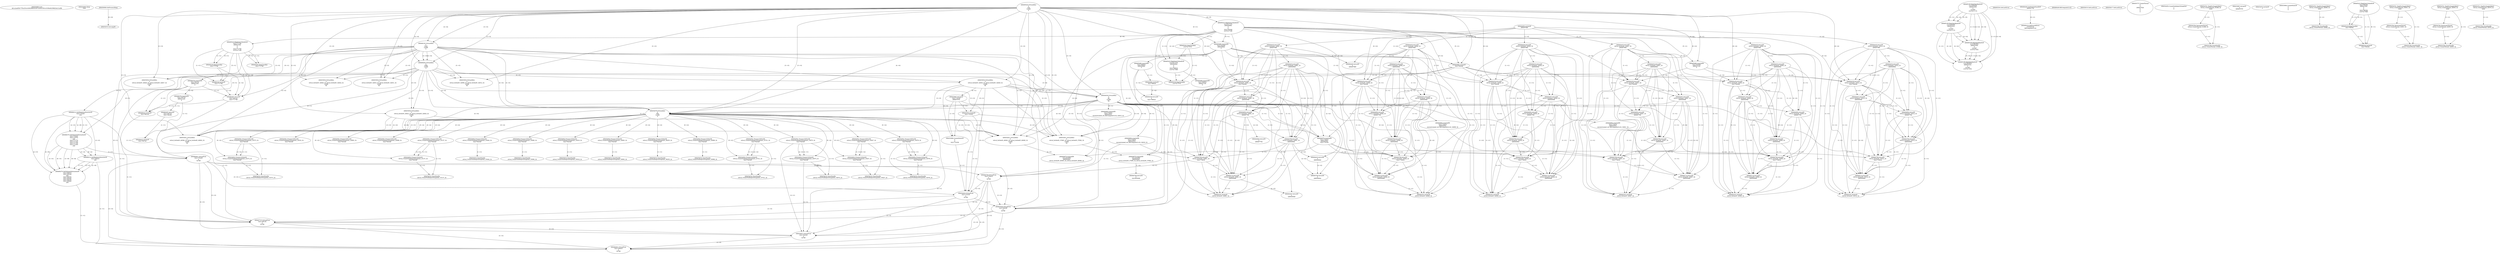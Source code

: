 // Global SCDG with merge call
digraph {
	0 [label="268454688.main
bb1a2ae65b1755a25cce3d4288bf30367c6c6e1b5cc4169eefe398d24e31e0fb"]
	1 [label="268454699.Sleep
1000"]
	2 [label="268450908.GetProcessHeap
"]
	3 [label="268465424.VirtualAlloc
0
128
12288
4"]
	4 [label="268465190.RegOpenKeyExW
2147483650
268501000
0
131097
2147417172"]
	5 [label="268465223.RegQueryValueExW
2147417376
268500984
0
0
3221762048
2147417188"]
	3 -> 5 [label="(0-->5)"]
	6 [label="268465254.GetLastError
"]
	7 [label="268465263.RegCloseKey
2147417376"]
	5 -> 7 [label="(1-->1)"]
	8 [label="268465489.wsprintfW
3221762048
268500964
0"]
	3 -> 8 [label="(0-->1)"]
	5 -> 8 [label="(5-->1)"]
	9 [label="268466183.VirtualAlloc
0
1024
12288
4"]
	3 -> 9 [label="(3-->3)"]
	3 -> 9 [label="(4-->4)"]
	10 [label="268466202.VirtualAlloc
0
3596
12288
4"]
	3 -> 10 [label="(3-->3)"]
	9 -> 10 [label="(3-->3)"]
	3 -> 10 [label="(4-->4)"]
	9 -> 10 [label="(4-->4)"]
	11 [label="268466212.GetWindowsDirectoryW
3221770240
256"]
	10 -> 11 [label="(0-->1)"]
	12 [label="268466270.GetVolumeInformationW
3221770240
3221770752
256
3221771776
3221771784
3221771780
3221771264
256"]
	10 -> 12 [label="(0-->1)"]
	11 -> 12 [label="(1-->1)"]
	11 -> 12 [label="(2-->3)"]
	11 -> 12 [label="(2-->8)"]
	13 [label="268465190.RegOpenKeyExW
2147483650
268501632
0
131097
2147417172"]
	4 -> 13 [label="(1-->1)"]
	4 -> 13 [label="(4-->4)"]
	4 -> 13 [label="(5-->5)"]
	14 [label="268465223.RegQueryValueExW
3221771788
268501592
0
0
3221771788
2147417188"]
	5 -> 14 [label="(6-->6)"]
	15 [label="268465239.RegCloseKey
3221771788"]
	14 -> 15 [label="(1-->1)"]
	14 -> 15 [label="(5-->1)"]
	16 [label="268466320.lstrlenW
3221771788"]
	14 -> 16 [label="(1-->1)"]
	14 -> 16 [label="(5-->1)"]
	15 -> 16 [label="(1-->1)"]
	17 [label="268466376.wsprintfW
3221766144
268501204
0"]
	9 -> 17 [label="(0-->1)"]
	18 [label="268466397.lstrcatW
3221766144
3221771788"]
	9 -> 18 [label="(0-->1)"]
	17 -> 18 [label="(1-->1)"]
	14 -> 18 [label="(1-->2)"]
	14 -> 18 [label="(5-->2)"]
	15 -> 18 [label="(1-->2)"]
	16 -> 18 [label="(1-->2)"]
	19 [label="268466409.GetModuleHandleW
268501752"]
	20 [label="268466416.GetProcAddress
270536744
RtlComputeCrc32"]
	19 -> 20 [label="(0-->1)"]
	21 [label="268466432.lstrlenW
3221766144"]
	9 -> 21 [label="(0-->1)"]
	17 -> 21 [label="(1-->1)"]
	18 -> 21 [label="(1-->1)"]
	22 [label="268466449.RtlComputeCrc32
"]
	23 [label="268466481.VirtualFree
3221770240
0
32768"]
	10 -> 23 [label="(0-->1)"]
	11 -> 23 [label="(1-->1)"]
	12 -> 23 [label="(1-->1)"]
	24 [label="268464882.lstrlenW
3221762048"]
	3 -> 24 [label="(0-->1)"]
	5 -> 24 [label="(5-->1)"]
	8 -> 24 [label="(1-->1)"]
	25 [label="268464893.lstrlenW
268497860"]
	26 [label="268453932.VirtualAlloc
0
retval_lstrlenW_32830_32_retval_lstrlenW_32829_32
12288
64"]
	3 -> 26 [label="(3-->3)"]
	9 -> 26 [label="(3-->3)"]
	10 -> 26 [label="(3-->3)"]
	27 [label="268453967.lstrcpyW
3221774336
268497976"]
	26 -> 27 [label="(0-->1)"]
	28 [label="268453974.lstrlenW
3221774336"]
	26 -> 28 [label="(0-->1)"]
	27 -> 28 [label="(1-->1)"]
	29 [label="268464425.lstrcatW
retval_lstrlenW_32881_32
268497860"]
	25 -> 29 [label="(1-->2)"]
	30 [label="268464433.lstrcatW
retval_lstrlenW_32881_32
268500944"]
	29 -> 30 [label="(1-->1)"]
	31 [label="268464439.lstrcatW
retval_lstrlenW_32881_32
3221762048"]
	29 -> 31 [label="(1-->1)"]
	30 -> 31 [label="(1-->1)"]
	3 -> 31 [label="(0-->2)"]
	5 -> 31 [label="(5-->2)"]
	8 -> 31 [label="(1-->2)"]
	24 -> 31 [label="(1-->2)"]
	32 [label="268464447.lstrcatW
retval_lstrlenW_32881_32
268500948"]
	29 -> 32 [label="(1-->1)"]
	30 -> 32 [label="(1-->1)"]
	31 -> 32 [label="(1-->1)"]
	33 [label="268464636.VirtualAlloc
0
66
12288
64"]
	3 -> 33 [label="(3-->3)"]
	9 -> 33 [label="(3-->3)"]
	10 -> 33 [label="(3-->3)"]
	26 -> 33 [label="(3-->3)"]
	26 -> 33 [label="(4-->4)"]
	34 [label="268464662.wsprintfW
3221778432
268500952
unconstrained_ret_RtlComputeCrc32_32818_32"]
	33 -> 34 [label="(0-->1)"]
	35 [label="268464692.lstrcatW
retval_lstrlenW_32881_32
268497764"]
	29 -> 35 [label="(1-->1)"]
	30 -> 35 [label="(1-->1)"]
	31 -> 35 [label="(1-->1)"]
	32 -> 35 [label="(1-->1)"]
	36 [label="268464700.lstrcatW
retval_lstrlenW_32881_32
268500944"]
	29 -> 36 [label="(1-->1)"]
	30 -> 36 [label="(1-->1)"]
	31 -> 36 [label="(1-->1)"]
	32 -> 36 [label="(1-->1)"]
	35 -> 36 [label="(1-->1)"]
	30 -> 36 [label="(2-->2)"]
	37 [label="268464706.lstrcatW
retval_lstrlenW_32881_32
3221778432"]
	29 -> 37 [label="(1-->1)"]
	30 -> 37 [label="(1-->1)"]
	31 -> 37 [label="(1-->1)"]
	32 -> 37 [label="(1-->1)"]
	35 -> 37 [label="(1-->1)"]
	36 -> 37 [label="(1-->1)"]
	33 -> 37 [label="(0-->2)"]
	34 -> 37 [label="(1-->2)"]
	38 [label="268464714.lstrcatW
retval_lstrlenW_32881_32
268500948"]
	29 -> 38 [label="(1-->1)"]
	30 -> 38 [label="(1-->1)"]
	31 -> 38 [label="(1-->1)"]
	32 -> 38 [label="(1-->1)"]
	35 -> 38 [label="(1-->1)"]
	36 -> 38 [label="(1-->1)"]
	37 -> 38 [label="(1-->1)"]
	32 -> 38 [label="(2-->2)"]
	39 [label="268464726.VirtualFree
3221778432
0
32768"]
	33 -> 39 [label="(0-->1)"]
	34 -> 39 [label="(1-->1)"]
	37 -> 39 [label="(2-->1)"]
	23 -> 39 [label="(3-->3)"]
	40 [label="268464767.lstrlenW
retval_lstrlenW_32881_32"]
	29 -> 40 [label="(1-->1)"]
	30 -> 40 [label="(1-->1)"]
	31 -> 40 [label="(1-->1)"]
	32 -> 40 [label="(1-->1)"]
	35 -> 40 [label="(1-->1)"]
	36 -> 40 [label="(1-->1)"]
	37 -> 40 [label="(1-->1)"]
	38 -> 40 [label="(1-->1)"]
	41 [label="268453998.CreateMutexW
0
0
3221774336"]
	26 -> 41 [label="(0-->3)"]
	27 -> 41 [label="(1-->3)"]
	28 -> 41 [label="(1-->3)"]
	42 [label="268454010.GetLastError
"]
	43 [label="268454017.GetLastError
"]
	44 [label="268454043.VirtualFree
3221774336
0
32768"]
	26 -> 44 [label="(0-->1)"]
	27 -> 44 [label="(1-->1)"]
	28 -> 44 [label="(1-->1)"]
	41 -> 44 [label="(3-->1)"]
	23 -> 44 [label="(3-->3)"]
	39 -> 44 [label="(3-->3)"]
	45 [label="268467629.VirtualFree
3221762048
0
32768"]
	3 -> 45 [label="(0-->1)"]
	5 -> 45 [label="(5-->1)"]
	8 -> 45 [label="(1-->1)"]
	24 -> 45 [label="(1-->1)"]
	31 -> 45 [label="(2-->1)"]
	23 -> 45 [label="(3-->3)"]
	39 -> 45 [label="(3-->3)"]
	44 -> 45 [label="(3-->3)"]
	46 [label="268467737.VirtualFree
3221766144
0
32768"]
	9 -> 46 [label="(0-->1)"]
	17 -> 46 [label="(1-->1)"]
	18 -> 46 [label="(1-->1)"]
	21 -> 46 [label="(1-->1)"]
	23 -> 46 [label="(3-->3)"]
	39 -> 46 [label="(3-->3)"]
	44 -> 46 [label="(3-->3)"]
	45 -> 46 [label="(3-->3)"]
	47 [label="268454737.CreateThread
0
0
268447024
0
0
0"]
	48 [label="268454450.CreateToolhelp32Snapshot
2
0"]
	49 [label="268454476.VirtualAlloc
0
556
12288
4"]
	3 -> 49 [label="(3-->3)"]
	9 -> 49 [label="(3-->3)"]
	10 -> 49 [label="(3-->3)"]
	26 -> 49 [label="(3-->3)"]
	33 -> 49 [label="(3-->3)"]
	3 -> 49 [label="(4-->4)"]
	9 -> 49 [label="(4-->4)"]
	10 -> 49 [label="(4-->4)"]
	50 [label="268454501.Process32FirstW
retval_CreateToolhelp32Snapshot_33675_32
3221782528"]
	49 -> 50 [label="(0-->2)"]
	51 [label="268454533.lstrcmpiW
"]
	2 -> 51 [label="(0-->0)"]
	52 [label="268454602.Process32NextW
retval_CreateToolhelp32Snapshot_33675_32
3221782528"]
	50 -> 52 [label="(1-->1)"]
	49 -> 52 [label="(0-->2)"]
	50 -> 52 [label="(2-->2)"]
	53 [label="268454627.VirtualFree
3221782528
0
32768"]
	49 -> 53 [label="(0-->1)"]
	50 -> 53 [label="(2-->1)"]
	52 -> 53 [label="(2-->1)"]
	23 -> 53 [label="(3-->3)"]
	39 -> 53 [label="(3-->3)"]
	44 -> 53 [label="(3-->3)"]
	45 -> 53 [label="(3-->3)"]
	46 -> 53 [label="(3-->3)"]
	54 [label="268454634.CloseHandle
retval_CreateToolhelp32Snapshot_33675_32"]
	50 -> 54 [label="(1-->1)"]
	52 -> 54 [label="(1-->1)"]
	55 [label="268465190.RegOpenKeyExW
2147483650
268501000
0
131097
2147417052"]
	4 -> 55 [label="(1-->1)"]
	13 -> 55 [label="(1-->1)"]
	4 -> 55 [label="(2-->2)"]
	4 -> 55 [label="(4-->4)"]
	13 -> 55 [label="(4-->4)"]
	56 [label="268465489.wsprintfW
3221786624
268500964
0"]
	8 -> 56 [label="(2-->2)"]
	57 [label="268466212.GetWindowsDirectoryW
3221794816
256"]
	11 -> 57 [label="(2-->2)"]
	12 -> 57 [label="(3-->2)"]
	12 -> 57 [label="(8-->2)"]
	58 [label="268466270.GetVolumeInformationW
3221794816
3221795328
256
3221796352
3221796360
3221796356
3221795840
256"]
	57 -> 58 [label="(1-->1)"]
	11 -> 58 [label="(2-->3)"]
	12 -> 58 [label="(3-->3)"]
	12 -> 58 [label="(8-->3)"]
	57 -> 58 [label="(2-->3)"]
	11 -> 58 [label="(2-->8)"]
	12 -> 58 [label="(3-->8)"]
	12 -> 58 [label="(8-->8)"]
	57 -> 58 [label="(2-->8)"]
	59 [label="268465190.RegOpenKeyExW
2147483650
268501632
0
131097
2147417052"]
	4 -> 59 [label="(1-->1)"]
	13 -> 59 [label="(1-->1)"]
	55 -> 59 [label="(1-->1)"]
	13 -> 59 [label="(2-->2)"]
	4 -> 59 [label="(4-->4)"]
	13 -> 59 [label="(4-->4)"]
	55 -> 59 [label="(4-->4)"]
	55 -> 59 [label="(5-->5)"]
	60 [label="268466376.wsprintfW
3221790720
268501204
0"]
	17 -> 60 [label="(2-->2)"]
	61 [label="268466397.lstrcatW
3221790720
3221796364"]
	60 -> 61 [label="(1-->1)"]
	62 [label="268466432.lstrlenW
3221790720"]
	60 -> 62 [label="(1-->1)"]
	61 -> 62 [label="(1-->1)"]
	63 [label="268466481.VirtualFree
3221794816
0
32768"]
	57 -> 63 [label="(1-->1)"]
	58 -> 63 [label="(1-->1)"]
	23 -> 63 [label="(3-->3)"]
	39 -> 63 [label="(3-->3)"]
	44 -> 63 [label="(3-->3)"]
	45 -> 63 [label="(3-->3)"]
	46 -> 63 [label="(3-->3)"]
	53 -> 63 [label="(3-->3)"]
	64 [label="268464882.lstrlenW
3221786624"]
	56 -> 64 [label="(1-->1)"]
	65 [label="268452641.VirtualAlloc
0
retval_lstrlenW_37895_32_retval_lstrlenW_37892_32
12288
64"]
	3 -> 65 [label="(3-->3)"]
	9 -> 65 [label="(3-->3)"]
	10 -> 65 [label="(3-->3)"]
	26 -> 65 [label="(3-->3)"]
	33 -> 65 [label="(3-->3)"]
	49 -> 65 [label="(3-->3)"]
	26 -> 65 [label="(4-->4)"]
	33 -> 65 [label="(4-->4)"]
	66 [label="268464425.lstrcatW
0
268497860"]
	25 -> 66 [label="(1-->2)"]
	29 -> 66 [label="(2-->2)"]
	67 [label="268464433.lstrcatW
0
268500944"]
	30 -> 67 [label="(2-->2)"]
	36 -> 67 [label="(2-->2)"]
	68 [label="268464439.lstrcatW
0
3221786624"]
	56 -> 68 [label="(1-->2)"]
	64 -> 68 [label="(1-->2)"]
	69 [label="268464447.lstrcatW
0
268500948"]
	32 -> 69 [label="(2-->2)"]
	38 -> 69 [label="(2-->2)"]
	70 [label="268464679.wsprintfW
3221803008
268500964
retval_lstrlenW_37895_32_retval_lstrlenW_37892_32"]
	8 -> 70 [label="(2-->2)"]
	56 -> 70 [label="(2-->2)"]
	65 -> 70 [label="(2-->3)"]
	71 [label="268464692.lstrcatW
0
268497764"]
	35 -> 71 [label="(2-->2)"]
	72 [label="268464700.lstrcatW
0
268500944"]
	30 -> 72 [label="(2-->2)"]
	36 -> 72 [label="(2-->2)"]
	67 -> 72 [label="(2-->2)"]
	73 [label="268464706.lstrcatW
0
3221803008"]
	70 -> 73 [label="(1-->2)"]
	74 [label="268464679.wsprintfW
3221778432
268500964
3221774336"]
	33 -> 74 [label="(0-->1)"]
	8 -> 74 [label="(2-->2)"]
	26 -> 74 [label="(0-->3)"]
	27 -> 74 [label="(1-->3)"]
	28 -> 74 [label="(1-->3)"]
	75 [label="268454761.WaitForSingleObject
retval_CreateThread_33386_32
5000"]
	76 [label="268454780.TerminateThread
retval_CreateThread_33386_32
0"]
	75 -> 76 [label="(1-->1)"]
	77 [label="268454790.CloseHandle
retval_CreateThread_33386_32"]
	75 -> 77 [label="(1-->1)"]
	76 -> 77 [label="(1-->1)"]
	78 [label="268453932.VirtualAlloc
0
retval_lstrlenW_32823_32_retval_lstrlenW_32820_32
12288
64"]
	3 -> 78 [label="(3-->3)"]
	9 -> 78 [label="(3-->3)"]
	10 -> 78 [label="(3-->3)"]
	79 [label="268453967.lstrcpyW
0
268497976"]
	80 [label="268453974.lstrlenW
0"]
	81 [label="268464425.lstrcatW
retval_lstrlenW_32836_32
268497860"]
	25 -> 81 [label="(1-->2)"]
	82 [label="268464433.lstrcatW
retval_lstrlenW_32836_32
268500944"]
	81 -> 82 [label="(1-->1)"]
	83 [label="268464439.lstrcatW
retval_lstrlenW_32836_32
3221762048"]
	81 -> 83 [label="(1-->1)"]
	82 -> 83 [label="(1-->1)"]
	3 -> 83 [label="(0-->2)"]
	5 -> 83 [label="(5-->2)"]
	8 -> 83 [label="(1-->2)"]
	24 -> 83 [label="(1-->2)"]
	84 [label="268464447.lstrcatW
retval_lstrlenW_32836_32
268500948"]
	81 -> 84 [label="(1-->1)"]
	82 -> 84 [label="(1-->1)"]
	83 -> 84 [label="(1-->1)"]
	85 [label="268464692.lstrcatW
retval_lstrlenW_32836_32
268497764"]
	81 -> 85 [label="(1-->1)"]
	82 -> 85 [label="(1-->1)"]
	83 -> 85 [label="(1-->1)"]
	84 -> 85 [label="(1-->1)"]
	86 [label="268464700.lstrcatW
retval_lstrlenW_32836_32
268500944"]
	81 -> 86 [label="(1-->1)"]
	82 -> 86 [label="(1-->1)"]
	83 -> 86 [label="(1-->1)"]
	84 -> 86 [label="(1-->1)"]
	85 -> 86 [label="(1-->1)"]
	82 -> 86 [label="(2-->2)"]
	87 [label="268464706.lstrcatW
retval_lstrlenW_32836_32
3221778432"]
	81 -> 87 [label="(1-->1)"]
	82 -> 87 [label="(1-->1)"]
	83 -> 87 [label="(1-->1)"]
	84 -> 87 [label="(1-->1)"]
	85 -> 87 [label="(1-->1)"]
	86 -> 87 [label="(1-->1)"]
	33 -> 87 [label="(0-->2)"]
	74 -> 87 [label="(1-->2)"]
	88 [label="268464714.lstrcatW
retval_lstrlenW_32836_32
268500948"]
	81 -> 88 [label="(1-->1)"]
	82 -> 88 [label="(1-->1)"]
	83 -> 88 [label="(1-->1)"]
	84 -> 88 [label="(1-->1)"]
	85 -> 88 [label="(1-->1)"]
	86 -> 88 [label="(1-->1)"]
	87 -> 88 [label="(1-->1)"]
	84 -> 88 [label="(2-->2)"]
	89 [label="268464767.lstrlenW
retval_lstrlenW_32836_32"]
	81 -> 89 [label="(1-->1)"]
	82 -> 89 [label="(1-->1)"]
	83 -> 89 [label="(1-->1)"]
	84 -> 89 [label="(1-->1)"]
	85 -> 89 [label="(1-->1)"]
	86 -> 89 [label="(1-->1)"]
	87 -> 89 [label="(1-->1)"]
	88 -> 89 [label="(1-->1)"]
	90 [label="268453998.CreateMutexW
0
0
0"]
	91 [label="268454761.WaitForSingleObject
retval_CreateThread_32969_32
5000"]
	92 [label="268454790.CloseHandle
retval_CreateThread_32969_32"]
	91 -> 92 [label="(1-->1)"]
	93 [label="268454501.Process32FirstW
retval_CreateToolhelp32Snapshot_33027_32
3221782528"]
	49 -> 93 [label="(0-->2)"]
	94 [label="268454602.Process32NextW
retval_CreateToolhelp32Snapshot_33027_32
3221782528"]
	93 -> 94 [label="(1-->1)"]
	49 -> 94 [label="(0-->2)"]
	93 -> 94 [label="(2-->2)"]
	95 [label="268454634.CloseHandle
retval_CreateToolhelp32Snapshot_33027_32"]
	93 -> 95 [label="(1-->1)"]
	94 -> 95 [label="(1-->1)"]
	96 [label="268465223.RegQueryValueExW
3221796364
268501592
0
0
3221796364
2147417068"]
	97 [label="268465239.RegCloseKey
3221796364"]
	96 -> 97 [label="(1-->1)"]
	96 -> 97 [label="(5-->1)"]
	98 [label="268466320.lstrlenW
3221796364"]
	96 -> 98 [label="(1-->1)"]
	96 -> 98 [label="(5-->1)"]
	97 -> 98 [label="(1-->1)"]
	99 [label="268452641.VirtualAlloc
0
retval_lstrlenW_40599_32_retval_lstrlenW_40602_32
12288
64"]
	3 -> 99 [label="(3-->3)"]
	9 -> 99 [label="(3-->3)"]
	10 -> 99 [label="(3-->3)"]
	33 -> 99 [label="(3-->3)"]
	49 -> 99 [label="(3-->3)"]
	78 -> 99 [label="(3-->3)"]
	33 -> 99 [label="(4-->4)"]
	78 -> 99 [label="(4-->4)"]
	100 [label="268454602.Process32NextW
retval_CreateToolhelp32Snapshot_32993_32
3221782528"]
	49 -> 100 [label="(0-->2)"]
	101 [label="268454634.CloseHandle
retval_CreateToolhelp32Snapshot_32993_32"]
	100 -> 101 [label="(1-->1)"]
	102 [label="268465223.RegQueryValueExW
2147417376
268500984
0
0
3221786624
2147417068"]
	5 -> 102 [label="(1-->1)"]
	7 -> 102 [label="(1-->1)"]
	5 -> 102 [label="(2-->2)"]
	103 [label="268465239.RegCloseKey
2147417376"]
	5 -> 103 [label="(1-->1)"]
	7 -> 103 [label="(1-->1)"]
	102 -> 103 [label="(1-->1)"]
	104 [label="268465489.wsprintfW
3221786624
268501104
0"]
	102 -> 104 [label="(5-->1)"]
	105 [label="268452641.VirtualAlloc
0
retval_lstrlenW_40063_32_retval_lstrlenW_40060_32
12288
64"]
	3 -> 105 [label="(3-->3)"]
	9 -> 105 [label="(3-->3)"]
	10 -> 105 [label="(3-->3)"]
	33 -> 105 [label="(3-->3)"]
	49 -> 105 [label="(3-->3)"]
	78 -> 105 [label="(3-->3)"]
	33 -> 105 [label="(4-->4)"]
	78 -> 105 [label="(4-->4)"]
	106 [label="268464679.wsprintfW
3221803008
268500964
retval_lstrlenW_40063_32_retval_lstrlenW_40060_32"]
	8 -> 106 [label="(2-->2)"]
	74 -> 106 [label="(2-->2)"]
	105 -> 106 [label="(2-->3)"]
	107 [label="268465489.wsprintfW
3221762048
268501104
0"]
	3 -> 107 [label="(0-->1)"]
	5 -> 107 [label="(5-->1)"]
	108 [label="268465263.RegCloseKey
3221771788"]
	14 -> 108 [label="(1-->1)"]
	14 -> 108 [label="(5-->1)"]
	109 [label="268453932.VirtualAlloc
0
retval_lstrlenW_32908_32_retval_lstrlenW_32912_32
12288
64"]
	3 -> 109 [label="(3-->3)"]
	9 -> 109 [label="(3-->3)"]
	10 -> 109 [label="(3-->3)"]
	110 [label="268464425.lstrcatW
retval_lstrlenW_33014_32
268497860"]
	25 -> 110 [label="(1-->2)"]
	111 [label="268464433.lstrcatW
retval_lstrlenW_33014_32
268500944"]
	110 -> 111 [label="(1-->1)"]
	112 [label="268464439.lstrcatW
retval_lstrlenW_33014_32
3221762048"]
	110 -> 112 [label="(1-->1)"]
	111 -> 112 [label="(1-->1)"]
	3 -> 112 [label="(0-->2)"]
	5 -> 112 [label="(5-->2)"]
	24 -> 112 [label="(1-->2)"]
	107 -> 112 [label="(1-->2)"]
	113 [label="268464447.lstrcatW
retval_lstrlenW_33014_32
268500948"]
	110 -> 113 [label="(1-->1)"]
	111 -> 113 [label="(1-->1)"]
	112 -> 113 [label="(1-->1)"]
	114 [label="268464692.lstrcatW
retval_lstrlenW_33014_32
268497764"]
	110 -> 114 [label="(1-->1)"]
	111 -> 114 [label="(1-->1)"]
	112 -> 114 [label="(1-->1)"]
	113 -> 114 [label="(1-->1)"]
	115 [label="268464700.lstrcatW
retval_lstrlenW_33014_32
268500944"]
	110 -> 115 [label="(1-->1)"]
	111 -> 115 [label="(1-->1)"]
	112 -> 115 [label="(1-->1)"]
	113 -> 115 [label="(1-->1)"]
	114 -> 115 [label="(1-->1)"]
	111 -> 115 [label="(2-->2)"]
	116 [label="268464706.lstrcatW
retval_lstrlenW_33014_32
3221778432"]
	110 -> 116 [label="(1-->1)"]
	111 -> 116 [label="(1-->1)"]
	112 -> 116 [label="(1-->1)"]
	113 -> 116 [label="(1-->1)"]
	114 -> 116 [label="(1-->1)"]
	115 -> 116 [label="(1-->1)"]
	33 -> 116 [label="(0-->2)"]
	74 -> 116 [label="(1-->2)"]
	117 [label="268464714.lstrcatW
retval_lstrlenW_33014_32
268500948"]
	110 -> 117 [label="(1-->1)"]
	111 -> 117 [label="(1-->1)"]
	112 -> 117 [label="(1-->1)"]
	113 -> 117 [label="(1-->1)"]
	114 -> 117 [label="(1-->1)"]
	115 -> 117 [label="(1-->1)"]
	116 -> 117 [label="(1-->1)"]
	113 -> 117 [label="(2-->2)"]
	118 [label="268464767.lstrlenW
retval_lstrlenW_33014_32"]
	110 -> 118 [label="(1-->1)"]
	111 -> 118 [label="(1-->1)"]
	112 -> 118 [label="(1-->1)"]
	113 -> 118 [label="(1-->1)"]
	114 -> 118 [label="(1-->1)"]
	115 -> 118 [label="(1-->1)"]
	116 -> 118 [label="(1-->1)"]
	117 -> 118 [label="(1-->1)"]
	119 [label="268454602.Process32NextW
retval_CreateToolhelp32Snapshot_38255_32
3221782528"]
	49 -> 119 [label="(0-->2)"]
	120 [label="268454634.CloseHandle
retval_CreateToolhelp32Snapshot_38255_32"]
	119 -> 120 [label="(1-->1)"]
	121 [label="268454501.Process32FirstW
retval_CreateToolhelp32Snapshot_32993_32
3221782528"]
	49 -> 121 [label="(0-->2)"]
	122 [label="268453932.VirtualAlloc
0
retval_lstrlenW_32828_32_retval_lstrlenW_32827_32
12288
64"]
	3 -> 122 [label="(3-->3)"]
	9 -> 122 [label="(3-->3)"]
	10 -> 122 [label="(3-->3)"]
	123 [label="268464425.lstrcatW
retval_lstrlenW_32848_32
268497860"]
	25 -> 123 [label="(1-->2)"]
	124 [label="268464433.lstrcatW
retval_lstrlenW_32848_32
268500944"]
	123 -> 124 [label="(1-->1)"]
	125 [label="268464439.lstrcatW
retval_lstrlenW_32848_32
3221762048"]
	123 -> 125 [label="(1-->1)"]
	124 -> 125 [label="(1-->1)"]
	3 -> 125 [label="(0-->2)"]
	5 -> 125 [label="(5-->2)"]
	8 -> 125 [label="(1-->2)"]
	24 -> 125 [label="(1-->2)"]
	126 [label="268464447.lstrcatW
retval_lstrlenW_32848_32
268500948"]
	123 -> 126 [label="(1-->1)"]
	124 -> 126 [label="(1-->1)"]
	125 -> 126 [label="(1-->1)"]
	127 [label="268464692.lstrcatW
retval_lstrlenW_32848_32
268497764"]
	123 -> 127 [label="(1-->1)"]
	124 -> 127 [label="(1-->1)"]
	125 -> 127 [label="(1-->1)"]
	126 -> 127 [label="(1-->1)"]
	128 [label="268464700.lstrcatW
retval_lstrlenW_32848_32
268500944"]
	123 -> 128 [label="(1-->1)"]
	124 -> 128 [label="(1-->1)"]
	125 -> 128 [label="(1-->1)"]
	126 -> 128 [label="(1-->1)"]
	127 -> 128 [label="(1-->1)"]
	124 -> 128 [label="(2-->2)"]
	129 [label="268464706.lstrcatW
retval_lstrlenW_32848_32
3221778432"]
	123 -> 129 [label="(1-->1)"]
	124 -> 129 [label="(1-->1)"]
	125 -> 129 [label="(1-->1)"]
	126 -> 129 [label="(1-->1)"]
	127 -> 129 [label="(1-->1)"]
	128 -> 129 [label="(1-->1)"]
	33 -> 129 [label="(0-->2)"]
	74 -> 129 [label="(1-->2)"]
	130 [label="268464714.lstrcatW
retval_lstrlenW_32848_32
268500948"]
	123 -> 130 [label="(1-->1)"]
	124 -> 130 [label="(1-->1)"]
	125 -> 130 [label="(1-->1)"]
	126 -> 130 [label="(1-->1)"]
	127 -> 130 [label="(1-->1)"]
	128 -> 130 [label="(1-->1)"]
	129 -> 130 [label="(1-->1)"]
	126 -> 130 [label="(2-->2)"]
	131 [label="268464767.lstrlenW
retval_lstrlenW_32848_32"]
	123 -> 131 [label="(1-->1)"]
	124 -> 131 [label="(1-->1)"]
	125 -> 131 [label="(1-->1)"]
	126 -> 131 [label="(1-->1)"]
	127 -> 131 [label="(1-->1)"]
	128 -> 131 [label="(1-->1)"]
	129 -> 131 [label="(1-->1)"]
	130 -> 131 [label="(1-->1)"]
	132 [label="268454602.Process32NextW
retval_CreateToolhelp32Snapshot_32998_32
3221782528"]
	49 -> 132 [label="(0-->2)"]
	133 [label="268454634.CloseHandle
retval_CreateToolhelp32Snapshot_32998_32"]
	132 -> 133 [label="(1-->1)"]
	134 [label="268454501.Process32FirstW
retval_CreateToolhelp32Snapshot_32998_32
3221782528"]
	49 -> 134 [label="(0-->2)"]
	135 [label="268464662.wsprintfW
3221778432
268500952
unconstrained_ret_RtlComputeCrc32_32815_32"]
	33 -> 135 [label="(0-->1)"]
	136 [label="268454501.Process32FirstW
retval_CreateToolhelp32Snapshot_33078_32
3221782528"]
	49 -> 136 [label="(0-->2)"]
	137 [label="268454602.Process32NextW
retval_CreateToolhelp32Snapshot_33078_32
3221782528"]
	136 -> 137 [label="(1-->1)"]
	49 -> 137 [label="(0-->2)"]
	136 -> 137 [label="(2-->2)"]
	138 [label="268454634.CloseHandle
retval_CreateToolhelp32Snapshot_33078_32"]
	136 -> 138 [label="(1-->1)"]
	137 -> 138 [label="(1-->1)"]
	139 [label="268453932.VirtualAlloc
0
retval_lstrlenW_32826_32_retval_lstrlenW_32824_32
12288
64"]
	3 -> 139 [label="(3-->3)"]
	9 -> 139 [label="(3-->3)"]
	10 -> 139 [label="(3-->3)"]
	140 [label="268464425.lstrcatW
retval_lstrlenW_32847_32
268497860"]
	25 -> 140 [label="(1-->2)"]
	141 [label="268464433.lstrcatW
retval_lstrlenW_32847_32
268500944"]
	140 -> 141 [label="(1-->1)"]
	142 [label="268464439.lstrcatW
retval_lstrlenW_32847_32
3221762048"]
	140 -> 142 [label="(1-->1)"]
	141 -> 142 [label="(1-->1)"]
	3 -> 142 [label="(0-->2)"]
	5 -> 142 [label="(5-->2)"]
	24 -> 142 [label="(1-->2)"]
	107 -> 142 [label="(1-->2)"]
	143 [label="268464447.lstrcatW
retval_lstrlenW_32847_32
268500948"]
	140 -> 143 [label="(1-->1)"]
	141 -> 143 [label="(1-->1)"]
	142 -> 143 [label="(1-->1)"]
	144 [label="268464662.wsprintfW
3221778432
268500952
unconstrained_ret_RtlComputeCrc32_32808_32"]
	33 -> 144 [label="(0-->1)"]
	145 [label="268464692.lstrcatW
retval_lstrlenW_32847_32
268497764"]
	140 -> 145 [label="(1-->1)"]
	141 -> 145 [label="(1-->1)"]
	142 -> 145 [label="(1-->1)"]
	143 -> 145 [label="(1-->1)"]
	146 [label="268464700.lstrcatW
retval_lstrlenW_32847_32
268500944"]
	140 -> 146 [label="(1-->1)"]
	141 -> 146 [label="(1-->1)"]
	142 -> 146 [label="(1-->1)"]
	143 -> 146 [label="(1-->1)"]
	145 -> 146 [label="(1-->1)"]
	141 -> 146 [label="(2-->2)"]
	147 [label="268464706.lstrcatW
retval_lstrlenW_32847_32
3221778432"]
	140 -> 147 [label="(1-->1)"]
	141 -> 147 [label="(1-->1)"]
	142 -> 147 [label="(1-->1)"]
	143 -> 147 [label="(1-->1)"]
	145 -> 147 [label="(1-->1)"]
	146 -> 147 [label="(1-->1)"]
	33 -> 147 [label="(0-->2)"]
	144 -> 147 [label="(1-->2)"]
	148 [label="268464714.lstrcatW
retval_lstrlenW_32847_32
268500948"]
	140 -> 148 [label="(1-->1)"]
	141 -> 148 [label="(1-->1)"]
	142 -> 148 [label="(1-->1)"]
	143 -> 148 [label="(1-->1)"]
	145 -> 148 [label="(1-->1)"]
	146 -> 148 [label="(1-->1)"]
	147 -> 148 [label="(1-->1)"]
	143 -> 148 [label="(2-->2)"]
	149 [label="268464767.lstrlenW
retval_lstrlenW_32847_32"]
	140 -> 149 [label="(1-->1)"]
	141 -> 149 [label="(1-->1)"]
	142 -> 149 [label="(1-->1)"]
	143 -> 149 [label="(1-->1)"]
	145 -> 149 [label="(1-->1)"]
	146 -> 149 [label="(1-->1)"]
	147 -> 149 [label="(1-->1)"]
	148 -> 149 [label="(1-->1)"]
	150 [label="268454761.WaitForSingleObject
retval_CreateThread_33001_32
5000"]
	151 [label="268454780.TerminateThread
retval_CreateThread_33001_32
0"]
	150 -> 151 [label="(1-->1)"]
	152 [label="268454790.CloseHandle
retval_CreateThread_33001_32"]
	150 -> 152 [label="(1-->1)"]
	151 -> 152 [label="(1-->1)"]
	153 [label="268454501.Process32FirstW
retval_CreateToolhelp32Snapshot_33373_32
3221782528"]
	49 -> 153 [label="(0-->2)"]
	154 [label="268454602.Process32NextW
retval_CreateToolhelp32Snapshot_33373_32
3221782528"]
	153 -> 154 [label="(1-->1)"]
	49 -> 154 [label="(0-->2)"]
	153 -> 154 [label="(2-->2)"]
	155 [label="268454634.CloseHandle
retval_CreateToolhelp32Snapshot_33373_32"]
	153 -> 155 [label="(1-->1)"]
	154 -> 155 [label="(1-->1)"]
	156 [label="268454761.WaitForSingleObject
retval_CreateThread_32955_32
5000"]
	157 [label="268454780.TerminateThread
retval_CreateThread_32955_32
0"]
	156 -> 157 [label="(1-->1)"]
	158 [label="268454790.CloseHandle
retval_CreateThread_32955_32"]
	156 -> 158 [label="(1-->1)"]
	157 -> 158 [label="(1-->1)"]
	159 [label="268454501.Process32FirstW
retval_CreateToolhelp32Snapshot_33137_32
3221782528"]
	49 -> 159 [label="(0-->2)"]
	160 [label="268454602.Process32NextW
retval_CreateToolhelp32Snapshot_33137_32
3221782528"]
	159 -> 160 [label="(1-->1)"]
	49 -> 160 [label="(0-->2)"]
	159 -> 160 [label="(2-->2)"]
	161 [label="268454634.CloseHandle
retval_CreateToolhelp32Snapshot_33137_32"]
	159 -> 161 [label="(1-->1)"]
	160 -> 161 [label="(1-->1)"]
	162 [label="268454761.WaitForSingleObject
retval_CreateThread_33070_32
5000"]
	163 [label="268454790.CloseHandle
retval_CreateThread_33070_32"]
	162 -> 163 [label="(1-->1)"]
	164 [label="268454602.Process32NextW
retval_CreateToolhelp32Snapshot_33444_32
3221782528"]
	49 -> 164 [label="(0-->2)"]
	165 [label="268454634.CloseHandle
retval_CreateToolhelp32Snapshot_33444_32"]
	164 -> 165 [label="(1-->1)"]
	166 [label="268454602.Process32NextW
retval_CreateToolhelp32Snapshot_33090_32
3221782528"]
	49 -> 166 [label="(0-->2)"]
	167 [label="268454634.CloseHandle
retval_CreateToolhelp32Snapshot_33090_32"]
	166 -> 167 [label="(1-->1)"]
	168 [label="268454602.Process32NextW
retval_CreateToolhelp32Snapshot_33016_32
3221782528"]
	49 -> 168 [label="(0-->2)"]
	169 [label="268454634.CloseHandle
retval_CreateToolhelp32Snapshot_33016_32"]
	168 -> 169 [label="(1-->1)"]
	170 [label="268454501.Process32FirstW
retval_CreateToolhelp32Snapshot_33016_32
3221782528"]
	49 -> 170 [label="(0-->2)"]
	171 [label="268453932.VirtualAlloc
0
retval_lstrlenW_32833_32_retval_lstrlenW_32831_32
12288
64"]
	3 -> 171 [label="(3-->3)"]
	9 -> 171 [label="(3-->3)"]
	10 -> 171 [label="(3-->3)"]
	172 [label="268464425.lstrcatW
retval_lstrlenW_32900_32
268497860"]
	25 -> 172 [label="(1-->2)"]
	173 [label="268464433.lstrcatW
retval_lstrlenW_32900_32
268500944"]
	172 -> 173 [label="(1-->1)"]
	174 [label="268464439.lstrcatW
retval_lstrlenW_32900_32
3221762048"]
	172 -> 174 [label="(1-->1)"]
	173 -> 174 [label="(1-->1)"]
	3 -> 174 [label="(0-->2)"]
	5 -> 174 [label="(5-->2)"]
	24 -> 174 [label="(1-->2)"]
	107 -> 174 [label="(1-->2)"]
	175 [label="268464447.lstrcatW
retval_lstrlenW_32900_32
268500948"]
	172 -> 175 [label="(1-->1)"]
	173 -> 175 [label="(1-->1)"]
	174 -> 175 [label="(1-->1)"]
	176 [label="268464662.wsprintfW
3221778432
268500952
unconstrained_ret_RtlComputeCrc32_32821_32"]
	33 -> 176 [label="(0-->1)"]
	177 [label="268464692.lstrcatW
retval_lstrlenW_32900_32
268497764"]
	172 -> 177 [label="(1-->1)"]
	173 -> 177 [label="(1-->1)"]
	174 -> 177 [label="(1-->1)"]
	175 -> 177 [label="(1-->1)"]
	178 [label="268464700.lstrcatW
retval_lstrlenW_32900_32
268500944"]
	172 -> 178 [label="(1-->1)"]
	173 -> 178 [label="(1-->1)"]
	174 -> 178 [label="(1-->1)"]
	175 -> 178 [label="(1-->1)"]
	177 -> 178 [label="(1-->1)"]
	173 -> 178 [label="(2-->2)"]
	179 [label="268464706.lstrcatW
retval_lstrlenW_32900_32
3221778432"]
	172 -> 179 [label="(1-->1)"]
	173 -> 179 [label="(1-->1)"]
	174 -> 179 [label="(1-->1)"]
	175 -> 179 [label="(1-->1)"]
	177 -> 179 [label="(1-->1)"]
	178 -> 179 [label="(1-->1)"]
	33 -> 179 [label="(0-->2)"]
	176 -> 179 [label="(1-->2)"]
	180 [label="268464714.lstrcatW
retval_lstrlenW_32900_32
268500948"]
	172 -> 180 [label="(1-->1)"]
	173 -> 180 [label="(1-->1)"]
	174 -> 180 [label="(1-->1)"]
	175 -> 180 [label="(1-->1)"]
	177 -> 180 [label="(1-->1)"]
	178 -> 180 [label="(1-->1)"]
	179 -> 180 [label="(1-->1)"]
	175 -> 180 [label="(2-->2)"]
	181 [label="268464767.lstrlenW
retval_lstrlenW_32900_32"]
	172 -> 181 [label="(1-->1)"]
	173 -> 181 [label="(1-->1)"]
	174 -> 181 [label="(1-->1)"]
	175 -> 181 [label="(1-->1)"]
	177 -> 181 [label="(1-->1)"]
	178 -> 181 [label="(1-->1)"]
	179 -> 181 [label="(1-->1)"]
	180 -> 181 [label="(1-->1)"]
	182 [label="268454501.Process32FirstW
retval_CreateToolhelp32Snapshot_33721_32
3221782528"]
	49 -> 182 [label="(0-->2)"]
	183 [label="268454602.Process32NextW
retval_CreateToolhelp32Snapshot_33721_32
3221782528"]
	182 -> 183 [label="(1-->1)"]
	49 -> 183 [label="(0-->2)"]
	182 -> 183 [label="(2-->2)"]
	184 [label="268454634.CloseHandle
retval_CreateToolhelp32Snapshot_33721_32"]
	182 -> 184 [label="(1-->1)"]
	183 -> 184 [label="(1-->1)"]
}
